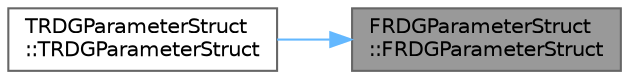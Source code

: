 digraph "FRDGParameterStruct::FRDGParameterStruct"
{
 // INTERACTIVE_SVG=YES
 // LATEX_PDF_SIZE
  bgcolor="transparent";
  edge [fontname=Helvetica,fontsize=10,labelfontname=Helvetica,labelfontsize=10];
  node [fontname=Helvetica,fontsize=10,shape=box,height=0.2,width=0.4];
  rankdir="RL";
  Node1 [id="Node000001",label="FRDGParameterStruct\l::FRDGParameterStruct",height=0.2,width=0.4,color="gray40", fillcolor="grey60", style="filled", fontcolor="black",tooltip=" "];
  Node1 -> Node2 [id="edge1_Node000001_Node000002",dir="back",color="steelblue1",style="solid",tooltip=" "];
  Node2 [id="Node000002",label="TRDGParameterStruct\l::TRDGParameterStruct",height=0.2,width=0.4,color="grey40", fillcolor="white", style="filled",URL="$d4/dcb/classTRDGParameterStruct.html#ab4903462f01809806bcf3cf32f1fdb83",tooltip=" "];
}
